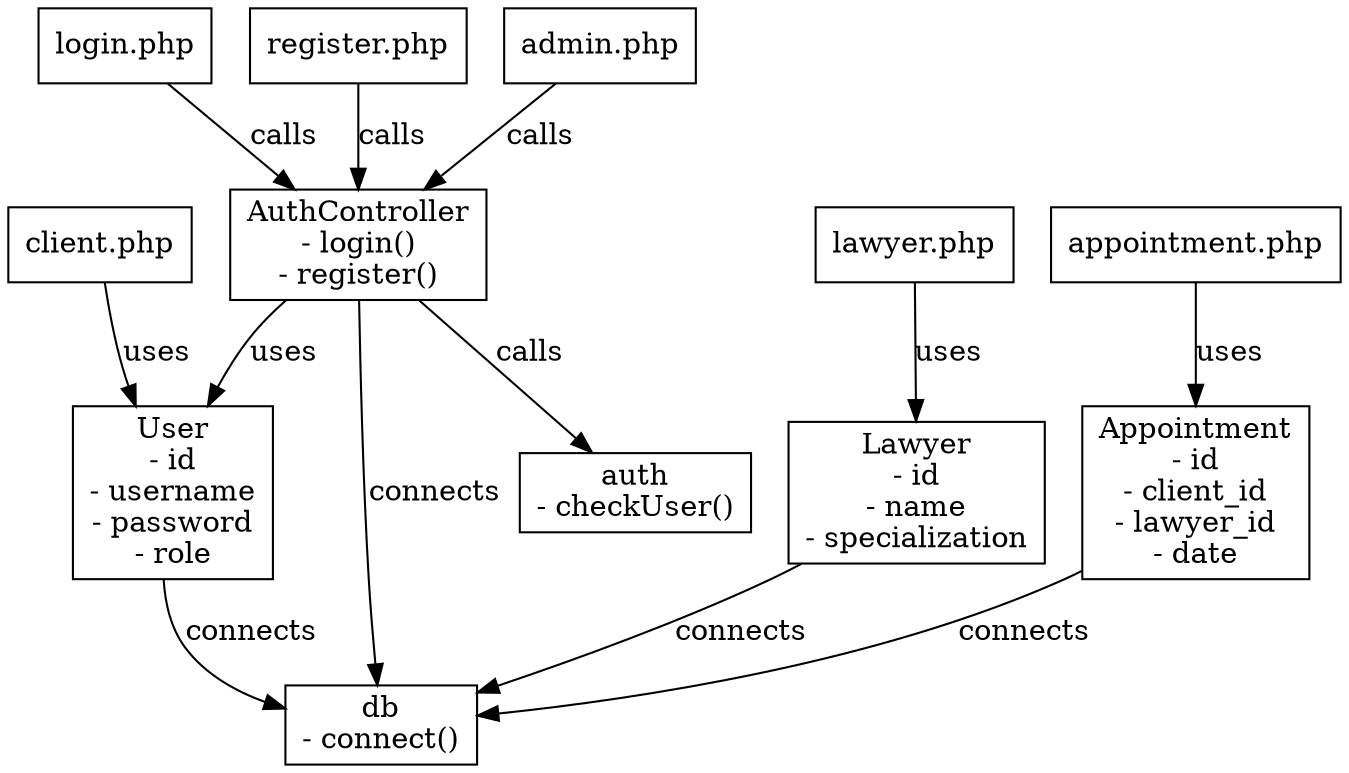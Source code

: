 digraph G {
    node [shape=box];

    // Контроллеры
    "AuthController" [label="AuthController\n- login()\n- register()"];
    
    // Ядро системы
    "db" [label="db\n- connect()"];
    "auth" [label="auth\n- checkUser()"];

    // Модели
    "User" [label="User\n- id\n- username\n- password\n- role"];
    "Lawyer" [label="Lawyer\n- id\n- name\n- specialization"];
    "Appointment" [label="Appointment\n- id\n- client_id\n- lawyer_id\n- date"];

    // Представления
    "login" [label="login.php"];
    "register" [label="register.php"];
    "admin" [label="admin.php"];
    "appointment_view" [label="appointment.php"];
    "client_view" [label="client.php"];
    "lawyer_view" [label="lawyer.php"];

    // Связи
    "AuthController" -> "User" [label="uses"];
    "AuthController" -> "db" [label="connects"];
    "AuthController" -> "auth" [label="calls"];
    
    "User" -> "db" [label="connects"];
    "Lawyer" -> "db" [label="connects"];
    "Appointment" -> "db" [label="connects"];

    "login" -> "AuthController" [label="calls"];
    "register" -> "AuthController" [label="calls"];
    "admin" -> "AuthController" [label="calls"];
    "appointment_view" -> "Appointment" [label="uses"];
    "client_view" -> "User" [label="uses"];
    "lawyer_view" -> "Lawyer" [label="uses"];
}
